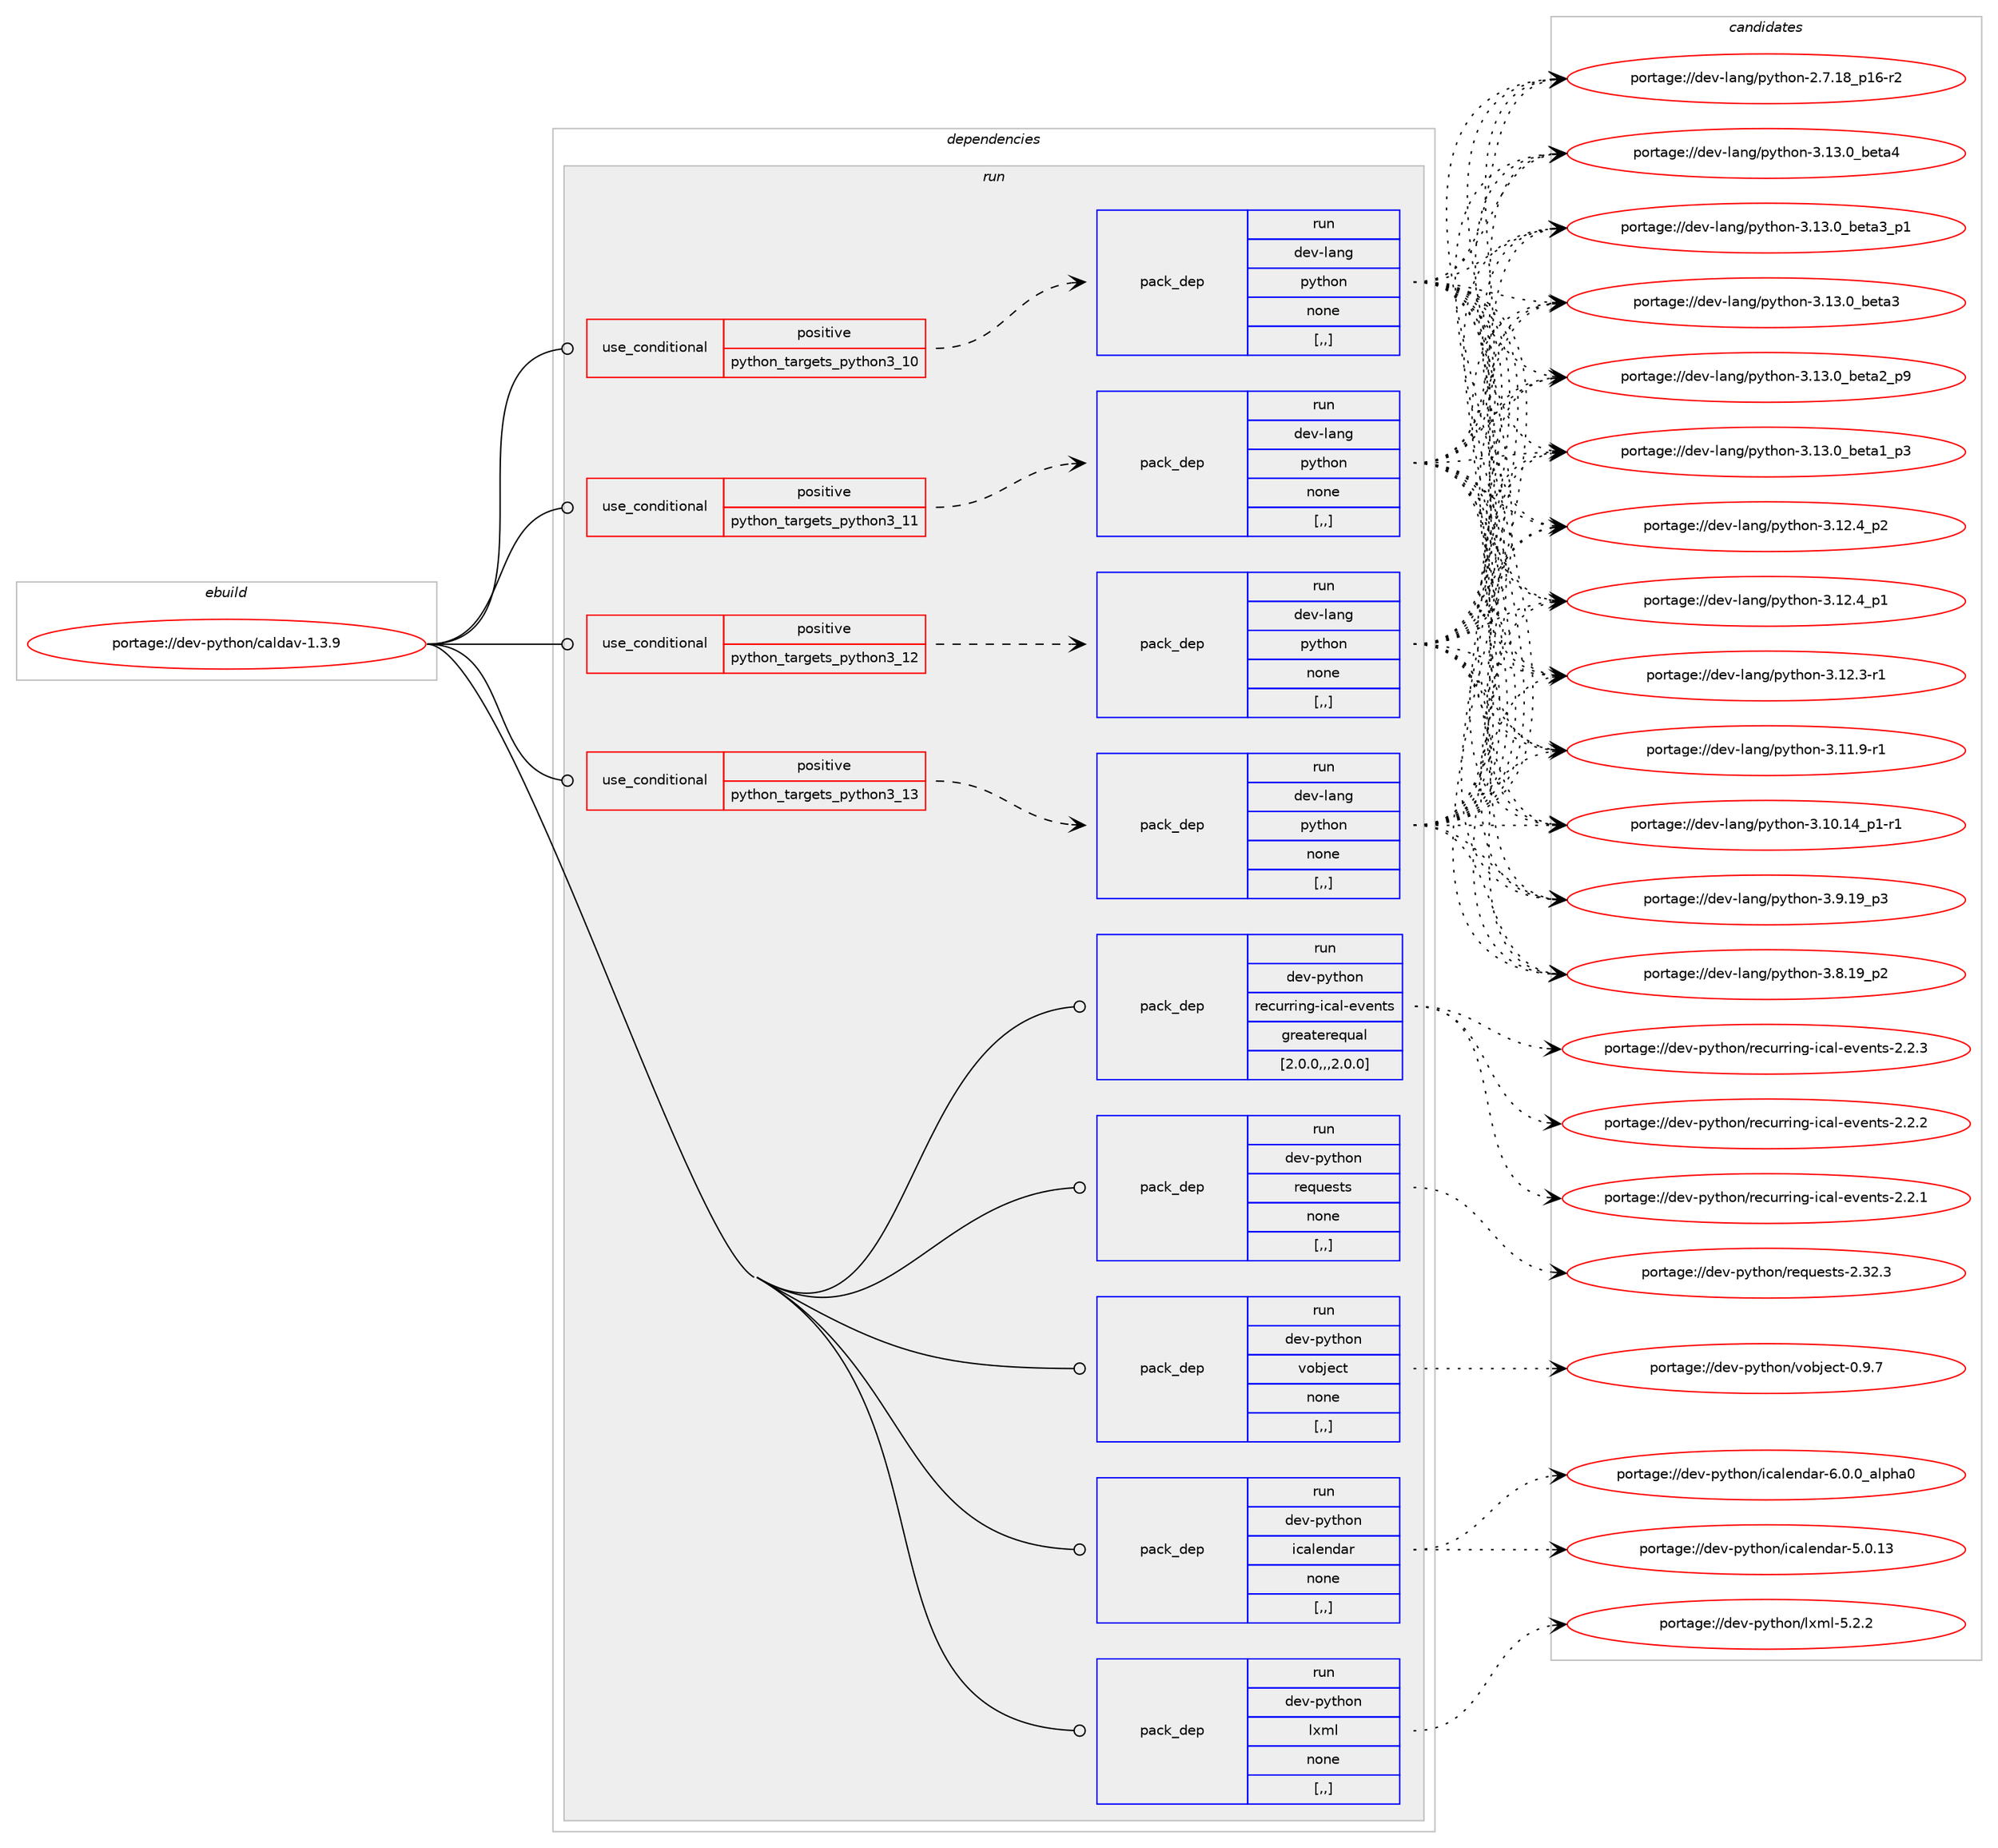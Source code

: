 digraph prolog {

# *************
# Graph options
# *************

newrank=true;
concentrate=true;
compound=true;
graph [rankdir=LR,fontname=Helvetica,fontsize=10,ranksep=1.5];#, ranksep=2.5, nodesep=0.2];
edge  [arrowhead=vee];
node  [fontname=Helvetica,fontsize=10];

# **********
# The ebuild
# **********

subgraph cluster_leftcol {
color=gray;
label=<<i>ebuild</i>>;
id [label="portage://dev-python/caldav-1.3.9", color=red, width=4, href="../dev-python/caldav-1.3.9.svg"];
}

# ****************
# The dependencies
# ****************

subgraph cluster_midcol {
color=gray;
label=<<i>dependencies</i>>;
subgraph cluster_compile {
fillcolor="#eeeeee";
style=filled;
label=<<i>compile</i>>;
}
subgraph cluster_compileandrun {
fillcolor="#eeeeee";
style=filled;
label=<<i>compile and run</i>>;
}
subgraph cluster_run {
fillcolor="#eeeeee";
style=filled;
label=<<i>run</i>>;
subgraph cond31597 {
dependency143614 [label=<<TABLE BORDER="0" CELLBORDER="1" CELLSPACING="0" CELLPADDING="4"><TR><TD ROWSPAN="3" CELLPADDING="10">use_conditional</TD></TR><TR><TD>positive</TD></TR><TR><TD>python_targets_python3_10</TD></TR></TABLE>>, shape=none, color=red];
subgraph pack110770 {
dependency143615 [label=<<TABLE BORDER="0" CELLBORDER="1" CELLSPACING="0" CELLPADDING="4" WIDTH="220"><TR><TD ROWSPAN="6" CELLPADDING="30">pack_dep</TD></TR><TR><TD WIDTH="110">run</TD></TR><TR><TD>dev-lang</TD></TR><TR><TD>python</TD></TR><TR><TD>none</TD></TR><TR><TD>[,,]</TD></TR></TABLE>>, shape=none, color=blue];
}
dependency143614:e -> dependency143615:w [weight=20,style="dashed",arrowhead="vee"];
}
id:e -> dependency143614:w [weight=20,style="solid",arrowhead="odot"];
subgraph cond31598 {
dependency143616 [label=<<TABLE BORDER="0" CELLBORDER="1" CELLSPACING="0" CELLPADDING="4"><TR><TD ROWSPAN="3" CELLPADDING="10">use_conditional</TD></TR><TR><TD>positive</TD></TR><TR><TD>python_targets_python3_11</TD></TR></TABLE>>, shape=none, color=red];
subgraph pack110771 {
dependency143617 [label=<<TABLE BORDER="0" CELLBORDER="1" CELLSPACING="0" CELLPADDING="4" WIDTH="220"><TR><TD ROWSPAN="6" CELLPADDING="30">pack_dep</TD></TR><TR><TD WIDTH="110">run</TD></TR><TR><TD>dev-lang</TD></TR><TR><TD>python</TD></TR><TR><TD>none</TD></TR><TR><TD>[,,]</TD></TR></TABLE>>, shape=none, color=blue];
}
dependency143616:e -> dependency143617:w [weight=20,style="dashed",arrowhead="vee"];
}
id:e -> dependency143616:w [weight=20,style="solid",arrowhead="odot"];
subgraph cond31599 {
dependency143618 [label=<<TABLE BORDER="0" CELLBORDER="1" CELLSPACING="0" CELLPADDING="4"><TR><TD ROWSPAN="3" CELLPADDING="10">use_conditional</TD></TR><TR><TD>positive</TD></TR><TR><TD>python_targets_python3_12</TD></TR></TABLE>>, shape=none, color=red];
subgraph pack110772 {
dependency143619 [label=<<TABLE BORDER="0" CELLBORDER="1" CELLSPACING="0" CELLPADDING="4" WIDTH="220"><TR><TD ROWSPAN="6" CELLPADDING="30">pack_dep</TD></TR><TR><TD WIDTH="110">run</TD></TR><TR><TD>dev-lang</TD></TR><TR><TD>python</TD></TR><TR><TD>none</TD></TR><TR><TD>[,,]</TD></TR></TABLE>>, shape=none, color=blue];
}
dependency143618:e -> dependency143619:w [weight=20,style="dashed",arrowhead="vee"];
}
id:e -> dependency143618:w [weight=20,style="solid",arrowhead="odot"];
subgraph cond31600 {
dependency143620 [label=<<TABLE BORDER="0" CELLBORDER="1" CELLSPACING="0" CELLPADDING="4"><TR><TD ROWSPAN="3" CELLPADDING="10">use_conditional</TD></TR><TR><TD>positive</TD></TR><TR><TD>python_targets_python3_13</TD></TR></TABLE>>, shape=none, color=red];
subgraph pack110773 {
dependency143621 [label=<<TABLE BORDER="0" CELLBORDER="1" CELLSPACING="0" CELLPADDING="4" WIDTH="220"><TR><TD ROWSPAN="6" CELLPADDING="30">pack_dep</TD></TR><TR><TD WIDTH="110">run</TD></TR><TR><TD>dev-lang</TD></TR><TR><TD>python</TD></TR><TR><TD>none</TD></TR><TR><TD>[,,]</TD></TR></TABLE>>, shape=none, color=blue];
}
dependency143620:e -> dependency143621:w [weight=20,style="dashed",arrowhead="vee"];
}
id:e -> dependency143620:w [weight=20,style="solid",arrowhead="odot"];
subgraph pack110774 {
dependency143622 [label=<<TABLE BORDER="0" CELLBORDER="1" CELLSPACING="0" CELLPADDING="4" WIDTH="220"><TR><TD ROWSPAN="6" CELLPADDING="30">pack_dep</TD></TR><TR><TD WIDTH="110">run</TD></TR><TR><TD>dev-python</TD></TR><TR><TD>icalendar</TD></TR><TR><TD>none</TD></TR><TR><TD>[,,]</TD></TR></TABLE>>, shape=none, color=blue];
}
id:e -> dependency143622:w [weight=20,style="solid",arrowhead="odot"];
subgraph pack110775 {
dependency143623 [label=<<TABLE BORDER="0" CELLBORDER="1" CELLSPACING="0" CELLPADDING="4" WIDTH="220"><TR><TD ROWSPAN="6" CELLPADDING="30">pack_dep</TD></TR><TR><TD WIDTH="110">run</TD></TR><TR><TD>dev-python</TD></TR><TR><TD>lxml</TD></TR><TR><TD>none</TD></TR><TR><TD>[,,]</TD></TR></TABLE>>, shape=none, color=blue];
}
id:e -> dependency143623:w [weight=20,style="solid",arrowhead="odot"];
subgraph pack110776 {
dependency143624 [label=<<TABLE BORDER="0" CELLBORDER="1" CELLSPACING="0" CELLPADDING="4" WIDTH="220"><TR><TD ROWSPAN="6" CELLPADDING="30">pack_dep</TD></TR><TR><TD WIDTH="110">run</TD></TR><TR><TD>dev-python</TD></TR><TR><TD>recurring-ical-events</TD></TR><TR><TD>greaterequal</TD></TR><TR><TD>[2.0.0,,,2.0.0]</TD></TR></TABLE>>, shape=none, color=blue];
}
id:e -> dependency143624:w [weight=20,style="solid",arrowhead="odot"];
subgraph pack110777 {
dependency143625 [label=<<TABLE BORDER="0" CELLBORDER="1" CELLSPACING="0" CELLPADDING="4" WIDTH="220"><TR><TD ROWSPAN="6" CELLPADDING="30">pack_dep</TD></TR><TR><TD WIDTH="110">run</TD></TR><TR><TD>dev-python</TD></TR><TR><TD>requests</TD></TR><TR><TD>none</TD></TR><TR><TD>[,,]</TD></TR></TABLE>>, shape=none, color=blue];
}
id:e -> dependency143625:w [weight=20,style="solid",arrowhead="odot"];
subgraph pack110778 {
dependency143626 [label=<<TABLE BORDER="0" CELLBORDER="1" CELLSPACING="0" CELLPADDING="4" WIDTH="220"><TR><TD ROWSPAN="6" CELLPADDING="30">pack_dep</TD></TR><TR><TD WIDTH="110">run</TD></TR><TR><TD>dev-python</TD></TR><TR><TD>vobject</TD></TR><TR><TD>none</TD></TR><TR><TD>[,,]</TD></TR></TABLE>>, shape=none, color=blue];
}
id:e -> dependency143626:w [weight=20,style="solid",arrowhead="odot"];
}
}

# **************
# The candidates
# **************

subgraph cluster_choices {
rank=same;
color=gray;
label=<<i>candidates</i>>;

subgraph choice110770 {
color=black;
nodesep=1;
choice1001011184510897110103471121211161041111104551464951464895981011169752 [label="portage://dev-lang/python-3.13.0_beta4", color=red, width=4,href="../dev-lang/python-3.13.0_beta4.svg"];
choice10010111845108971101034711212111610411111045514649514648959810111697519511249 [label="portage://dev-lang/python-3.13.0_beta3_p1", color=red, width=4,href="../dev-lang/python-3.13.0_beta3_p1.svg"];
choice1001011184510897110103471121211161041111104551464951464895981011169751 [label="portage://dev-lang/python-3.13.0_beta3", color=red, width=4,href="../dev-lang/python-3.13.0_beta3.svg"];
choice10010111845108971101034711212111610411111045514649514648959810111697509511257 [label="portage://dev-lang/python-3.13.0_beta2_p9", color=red, width=4,href="../dev-lang/python-3.13.0_beta2_p9.svg"];
choice10010111845108971101034711212111610411111045514649514648959810111697499511251 [label="portage://dev-lang/python-3.13.0_beta1_p3", color=red, width=4,href="../dev-lang/python-3.13.0_beta1_p3.svg"];
choice100101118451089711010347112121116104111110455146495046529511250 [label="portage://dev-lang/python-3.12.4_p2", color=red, width=4,href="../dev-lang/python-3.12.4_p2.svg"];
choice100101118451089711010347112121116104111110455146495046529511249 [label="portage://dev-lang/python-3.12.4_p1", color=red, width=4,href="../dev-lang/python-3.12.4_p1.svg"];
choice100101118451089711010347112121116104111110455146495046514511449 [label="portage://dev-lang/python-3.12.3-r1", color=red, width=4,href="../dev-lang/python-3.12.3-r1.svg"];
choice100101118451089711010347112121116104111110455146494946574511449 [label="portage://dev-lang/python-3.11.9-r1", color=red, width=4,href="../dev-lang/python-3.11.9-r1.svg"];
choice100101118451089711010347112121116104111110455146494846495295112494511449 [label="portage://dev-lang/python-3.10.14_p1-r1", color=red, width=4,href="../dev-lang/python-3.10.14_p1-r1.svg"];
choice100101118451089711010347112121116104111110455146574649579511251 [label="portage://dev-lang/python-3.9.19_p3", color=red, width=4,href="../dev-lang/python-3.9.19_p3.svg"];
choice100101118451089711010347112121116104111110455146564649579511250 [label="portage://dev-lang/python-3.8.19_p2", color=red, width=4,href="../dev-lang/python-3.8.19_p2.svg"];
choice100101118451089711010347112121116104111110455046554649569511249544511450 [label="portage://dev-lang/python-2.7.18_p16-r2", color=red, width=4,href="../dev-lang/python-2.7.18_p16-r2.svg"];
dependency143615:e -> choice1001011184510897110103471121211161041111104551464951464895981011169752:w [style=dotted,weight="100"];
dependency143615:e -> choice10010111845108971101034711212111610411111045514649514648959810111697519511249:w [style=dotted,weight="100"];
dependency143615:e -> choice1001011184510897110103471121211161041111104551464951464895981011169751:w [style=dotted,weight="100"];
dependency143615:e -> choice10010111845108971101034711212111610411111045514649514648959810111697509511257:w [style=dotted,weight="100"];
dependency143615:e -> choice10010111845108971101034711212111610411111045514649514648959810111697499511251:w [style=dotted,weight="100"];
dependency143615:e -> choice100101118451089711010347112121116104111110455146495046529511250:w [style=dotted,weight="100"];
dependency143615:e -> choice100101118451089711010347112121116104111110455146495046529511249:w [style=dotted,weight="100"];
dependency143615:e -> choice100101118451089711010347112121116104111110455146495046514511449:w [style=dotted,weight="100"];
dependency143615:e -> choice100101118451089711010347112121116104111110455146494946574511449:w [style=dotted,weight="100"];
dependency143615:e -> choice100101118451089711010347112121116104111110455146494846495295112494511449:w [style=dotted,weight="100"];
dependency143615:e -> choice100101118451089711010347112121116104111110455146574649579511251:w [style=dotted,weight="100"];
dependency143615:e -> choice100101118451089711010347112121116104111110455146564649579511250:w [style=dotted,weight="100"];
dependency143615:e -> choice100101118451089711010347112121116104111110455046554649569511249544511450:w [style=dotted,weight="100"];
}
subgraph choice110771 {
color=black;
nodesep=1;
choice1001011184510897110103471121211161041111104551464951464895981011169752 [label="portage://dev-lang/python-3.13.0_beta4", color=red, width=4,href="../dev-lang/python-3.13.0_beta4.svg"];
choice10010111845108971101034711212111610411111045514649514648959810111697519511249 [label="portage://dev-lang/python-3.13.0_beta3_p1", color=red, width=4,href="../dev-lang/python-3.13.0_beta3_p1.svg"];
choice1001011184510897110103471121211161041111104551464951464895981011169751 [label="portage://dev-lang/python-3.13.0_beta3", color=red, width=4,href="../dev-lang/python-3.13.0_beta3.svg"];
choice10010111845108971101034711212111610411111045514649514648959810111697509511257 [label="portage://dev-lang/python-3.13.0_beta2_p9", color=red, width=4,href="../dev-lang/python-3.13.0_beta2_p9.svg"];
choice10010111845108971101034711212111610411111045514649514648959810111697499511251 [label="portage://dev-lang/python-3.13.0_beta1_p3", color=red, width=4,href="../dev-lang/python-3.13.0_beta1_p3.svg"];
choice100101118451089711010347112121116104111110455146495046529511250 [label="portage://dev-lang/python-3.12.4_p2", color=red, width=4,href="../dev-lang/python-3.12.4_p2.svg"];
choice100101118451089711010347112121116104111110455146495046529511249 [label="portage://dev-lang/python-3.12.4_p1", color=red, width=4,href="../dev-lang/python-3.12.4_p1.svg"];
choice100101118451089711010347112121116104111110455146495046514511449 [label="portage://dev-lang/python-3.12.3-r1", color=red, width=4,href="../dev-lang/python-3.12.3-r1.svg"];
choice100101118451089711010347112121116104111110455146494946574511449 [label="portage://dev-lang/python-3.11.9-r1", color=red, width=4,href="../dev-lang/python-3.11.9-r1.svg"];
choice100101118451089711010347112121116104111110455146494846495295112494511449 [label="portage://dev-lang/python-3.10.14_p1-r1", color=red, width=4,href="../dev-lang/python-3.10.14_p1-r1.svg"];
choice100101118451089711010347112121116104111110455146574649579511251 [label="portage://dev-lang/python-3.9.19_p3", color=red, width=4,href="../dev-lang/python-3.9.19_p3.svg"];
choice100101118451089711010347112121116104111110455146564649579511250 [label="portage://dev-lang/python-3.8.19_p2", color=red, width=4,href="../dev-lang/python-3.8.19_p2.svg"];
choice100101118451089711010347112121116104111110455046554649569511249544511450 [label="portage://dev-lang/python-2.7.18_p16-r2", color=red, width=4,href="../dev-lang/python-2.7.18_p16-r2.svg"];
dependency143617:e -> choice1001011184510897110103471121211161041111104551464951464895981011169752:w [style=dotted,weight="100"];
dependency143617:e -> choice10010111845108971101034711212111610411111045514649514648959810111697519511249:w [style=dotted,weight="100"];
dependency143617:e -> choice1001011184510897110103471121211161041111104551464951464895981011169751:w [style=dotted,weight="100"];
dependency143617:e -> choice10010111845108971101034711212111610411111045514649514648959810111697509511257:w [style=dotted,weight="100"];
dependency143617:e -> choice10010111845108971101034711212111610411111045514649514648959810111697499511251:w [style=dotted,weight="100"];
dependency143617:e -> choice100101118451089711010347112121116104111110455146495046529511250:w [style=dotted,weight="100"];
dependency143617:e -> choice100101118451089711010347112121116104111110455146495046529511249:w [style=dotted,weight="100"];
dependency143617:e -> choice100101118451089711010347112121116104111110455146495046514511449:w [style=dotted,weight="100"];
dependency143617:e -> choice100101118451089711010347112121116104111110455146494946574511449:w [style=dotted,weight="100"];
dependency143617:e -> choice100101118451089711010347112121116104111110455146494846495295112494511449:w [style=dotted,weight="100"];
dependency143617:e -> choice100101118451089711010347112121116104111110455146574649579511251:w [style=dotted,weight="100"];
dependency143617:e -> choice100101118451089711010347112121116104111110455146564649579511250:w [style=dotted,weight="100"];
dependency143617:e -> choice100101118451089711010347112121116104111110455046554649569511249544511450:w [style=dotted,weight="100"];
}
subgraph choice110772 {
color=black;
nodesep=1;
choice1001011184510897110103471121211161041111104551464951464895981011169752 [label="portage://dev-lang/python-3.13.0_beta4", color=red, width=4,href="../dev-lang/python-3.13.0_beta4.svg"];
choice10010111845108971101034711212111610411111045514649514648959810111697519511249 [label="portage://dev-lang/python-3.13.0_beta3_p1", color=red, width=4,href="../dev-lang/python-3.13.0_beta3_p1.svg"];
choice1001011184510897110103471121211161041111104551464951464895981011169751 [label="portage://dev-lang/python-3.13.0_beta3", color=red, width=4,href="../dev-lang/python-3.13.0_beta3.svg"];
choice10010111845108971101034711212111610411111045514649514648959810111697509511257 [label="portage://dev-lang/python-3.13.0_beta2_p9", color=red, width=4,href="../dev-lang/python-3.13.0_beta2_p9.svg"];
choice10010111845108971101034711212111610411111045514649514648959810111697499511251 [label="portage://dev-lang/python-3.13.0_beta1_p3", color=red, width=4,href="../dev-lang/python-3.13.0_beta1_p3.svg"];
choice100101118451089711010347112121116104111110455146495046529511250 [label="portage://dev-lang/python-3.12.4_p2", color=red, width=4,href="../dev-lang/python-3.12.4_p2.svg"];
choice100101118451089711010347112121116104111110455146495046529511249 [label="portage://dev-lang/python-3.12.4_p1", color=red, width=4,href="../dev-lang/python-3.12.4_p1.svg"];
choice100101118451089711010347112121116104111110455146495046514511449 [label="portage://dev-lang/python-3.12.3-r1", color=red, width=4,href="../dev-lang/python-3.12.3-r1.svg"];
choice100101118451089711010347112121116104111110455146494946574511449 [label="portage://dev-lang/python-3.11.9-r1", color=red, width=4,href="../dev-lang/python-3.11.9-r1.svg"];
choice100101118451089711010347112121116104111110455146494846495295112494511449 [label="portage://dev-lang/python-3.10.14_p1-r1", color=red, width=4,href="../dev-lang/python-3.10.14_p1-r1.svg"];
choice100101118451089711010347112121116104111110455146574649579511251 [label="portage://dev-lang/python-3.9.19_p3", color=red, width=4,href="../dev-lang/python-3.9.19_p3.svg"];
choice100101118451089711010347112121116104111110455146564649579511250 [label="portage://dev-lang/python-3.8.19_p2", color=red, width=4,href="../dev-lang/python-3.8.19_p2.svg"];
choice100101118451089711010347112121116104111110455046554649569511249544511450 [label="portage://dev-lang/python-2.7.18_p16-r2", color=red, width=4,href="../dev-lang/python-2.7.18_p16-r2.svg"];
dependency143619:e -> choice1001011184510897110103471121211161041111104551464951464895981011169752:w [style=dotted,weight="100"];
dependency143619:e -> choice10010111845108971101034711212111610411111045514649514648959810111697519511249:w [style=dotted,weight="100"];
dependency143619:e -> choice1001011184510897110103471121211161041111104551464951464895981011169751:w [style=dotted,weight="100"];
dependency143619:e -> choice10010111845108971101034711212111610411111045514649514648959810111697509511257:w [style=dotted,weight="100"];
dependency143619:e -> choice10010111845108971101034711212111610411111045514649514648959810111697499511251:w [style=dotted,weight="100"];
dependency143619:e -> choice100101118451089711010347112121116104111110455146495046529511250:w [style=dotted,weight="100"];
dependency143619:e -> choice100101118451089711010347112121116104111110455146495046529511249:w [style=dotted,weight="100"];
dependency143619:e -> choice100101118451089711010347112121116104111110455146495046514511449:w [style=dotted,weight="100"];
dependency143619:e -> choice100101118451089711010347112121116104111110455146494946574511449:w [style=dotted,weight="100"];
dependency143619:e -> choice100101118451089711010347112121116104111110455146494846495295112494511449:w [style=dotted,weight="100"];
dependency143619:e -> choice100101118451089711010347112121116104111110455146574649579511251:w [style=dotted,weight="100"];
dependency143619:e -> choice100101118451089711010347112121116104111110455146564649579511250:w [style=dotted,weight="100"];
dependency143619:e -> choice100101118451089711010347112121116104111110455046554649569511249544511450:w [style=dotted,weight="100"];
}
subgraph choice110773 {
color=black;
nodesep=1;
choice1001011184510897110103471121211161041111104551464951464895981011169752 [label="portage://dev-lang/python-3.13.0_beta4", color=red, width=4,href="../dev-lang/python-3.13.0_beta4.svg"];
choice10010111845108971101034711212111610411111045514649514648959810111697519511249 [label="portage://dev-lang/python-3.13.0_beta3_p1", color=red, width=4,href="../dev-lang/python-3.13.0_beta3_p1.svg"];
choice1001011184510897110103471121211161041111104551464951464895981011169751 [label="portage://dev-lang/python-3.13.0_beta3", color=red, width=4,href="../dev-lang/python-3.13.0_beta3.svg"];
choice10010111845108971101034711212111610411111045514649514648959810111697509511257 [label="portage://dev-lang/python-3.13.0_beta2_p9", color=red, width=4,href="../dev-lang/python-3.13.0_beta2_p9.svg"];
choice10010111845108971101034711212111610411111045514649514648959810111697499511251 [label="portage://dev-lang/python-3.13.0_beta1_p3", color=red, width=4,href="../dev-lang/python-3.13.0_beta1_p3.svg"];
choice100101118451089711010347112121116104111110455146495046529511250 [label="portage://dev-lang/python-3.12.4_p2", color=red, width=4,href="../dev-lang/python-3.12.4_p2.svg"];
choice100101118451089711010347112121116104111110455146495046529511249 [label="portage://dev-lang/python-3.12.4_p1", color=red, width=4,href="../dev-lang/python-3.12.4_p1.svg"];
choice100101118451089711010347112121116104111110455146495046514511449 [label="portage://dev-lang/python-3.12.3-r1", color=red, width=4,href="../dev-lang/python-3.12.3-r1.svg"];
choice100101118451089711010347112121116104111110455146494946574511449 [label="portage://dev-lang/python-3.11.9-r1", color=red, width=4,href="../dev-lang/python-3.11.9-r1.svg"];
choice100101118451089711010347112121116104111110455146494846495295112494511449 [label="portage://dev-lang/python-3.10.14_p1-r1", color=red, width=4,href="../dev-lang/python-3.10.14_p1-r1.svg"];
choice100101118451089711010347112121116104111110455146574649579511251 [label="portage://dev-lang/python-3.9.19_p3", color=red, width=4,href="../dev-lang/python-3.9.19_p3.svg"];
choice100101118451089711010347112121116104111110455146564649579511250 [label="portage://dev-lang/python-3.8.19_p2", color=red, width=4,href="../dev-lang/python-3.8.19_p2.svg"];
choice100101118451089711010347112121116104111110455046554649569511249544511450 [label="portage://dev-lang/python-2.7.18_p16-r2", color=red, width=4,href="../dev-lang/python-2.7.18_p16-r2.svg"];
dependency143621:e -> choice1001011184510897110103471121211161041111104551464951464895981011169752:w [style=dotted,weight="100"];
dependency143621:e -> choice10010111845108971101034711212111610411111045514649514648959810111697519511249:w [style=dotted,weight="100"];
dependency143621:e -> choice1001011184510897110103471121211161041111104551464951464895981011169751:w [style=dotted,weight="100"];
dependency143621:e -> choice10010111845108971101034711212111610411111045514649514648959810111697509511257:w [style=dotted,weight="100"];
dependency143621:e -> choice10010111845108971101034711212111610411111045514649514648959810111697499511251:w [style=dotted,weight="100"];
dependency143621:e -> choice100101118451089711010347112121116104111110455146495046529511250:w [style=dotted,weight="100"];
dependency143621:e -> choice100101118451089711010347112121116104111110455146495046529511249:w [style=dotted,weight="100"];
dependency143621:e -> choice100101118451089711010347112121116104111110455146495046514511449:w [style=dotted,weight="100"];
dependency143621:e -> choice100101118451089711010347112121116104111110455146494946574511449:w [style=dotted,weight="100"];
dependency143621:e -> choice100101118451089711010347112121116104111110455146494846495295112494511449:w [style=dotted,weight="100"];
dependency143621:e -> choice100101118451089711010347112121116104111110455146574649579511251:w [style=dotted,weight="100"];
dependency143621:e -> choice100101118451089711010347112121116104111110455146564649579511250:w [style=dotted,weight="100"];
dependency143621:e -> choice100101118451089711010347112121116104111110455046554649569511249544511450:w [style=dotted,weight="100"];
}
subgraph choice110774 {
color=black;
nodesep=1;
choice100101118451121211161041111104710599971081011101009711445544648464895971081121049748 [label="portage://dev-python/icalendar-6.0.0_alpha0", color=red, width=4,href="../dev-python/icalendar-6.0.0_alpha0.svg"];
choice100101118451121211161041111104710599971081011101009711445534648464951 [label="portage://dev-python/icalendar-5.0.13", color=red, width=4,href="../dev-python/icalendar-5.0.13.svg"];
dependency143622:e -> choice100101118451121211161041111104710599971081011101009711445544648464895971081121049748:w [style=dotted,weight="100"];
dependency143622:e -> choice100101118451121211161041111104710599971081011101009711445534648464951:w [style=dotted,weight="100"];
}
subgraph choice110775 {
color=black;
nodesep=1;
choice1001011184511212111610411111047108120109108455346504650 [label="portage://dev-python/lxml-5.2.2", color=red, width=4,href="../dev-python/lxml-5.2.2.svg"];
dependency143623:e -> choice1001011184511212111610411111047108120109108455346504650:w [style=dotted,weight="100"];
}
subgraph choice110776 {
color=black;
nodesep=1;
choice10010111845112121116104111110471141019911711411410511010345105999710845101118101110116115455046504651 [label="portage://dev-python/recurring-ical-events-2.2.3", color=red, width=4,href="../dev-python/recurring-ical-events-2.2.3.svg"];
choice10010111845112121116104111110471141019911711411410511010345105999710845101118101110116115455046504650 [label="portage://dev-python/recurring-ical-events-2.2.2", color=red, width=4,href="../dev-python/recurring-ical-events-2.2.2.svg"];
choice10010111845112121116104111110471141019911711411410511010345105999710845101118101110116115455046504649 [label="portage://dev-python/recurring-ical-events-2.2.1", color=red, width=4,href="../dev-python/recurring-ical-events-2.2.1.svg"];
dependency143624:e -> choice10010111845112121116104111110471141019911711411410511010345105999710845101118101110116115455046504651:w [style=dotted,weight="100"];
dependency143624:e -> choice10010111845112121116104111110471141019911711411410511010345105999710845101118101110116115455046504650:w [style=dotted,weight="100"];
dependency143624:e -> choice10010111845112121116104111110471141019911711411410511010345105999710845101118101110116115455046504649:w [style=dotted,weight="100"];
}
subgraph choice110777 {
color=black;
nodesep=1;
choice100101118451121211161041111104711410111311710111511611545504651504651 [label="portage://dev-python/requests-2.32.3", color=red, width=4,href="../dev-python/requests-2.32.3.svg"];
dependency143625:e -> choice100101118451121211161041111104711410111311710111511611545504651504651:w [style=dotted,weight="100"];
}
subgraph choice110778 {
color=black;
nodesep=1;
choice10010111845112121116104111110471181119810610199116454846574655 [label="portage://dev-python/vobject-0.9.7", color=red, width=4,href="../dev-python/vobject-0.9.7.svg"];
dependency143626:e -> choice10010111845112121116104111110471181119810610199116454846574655:w [style=dotted,weight="100"];
}
}

}
